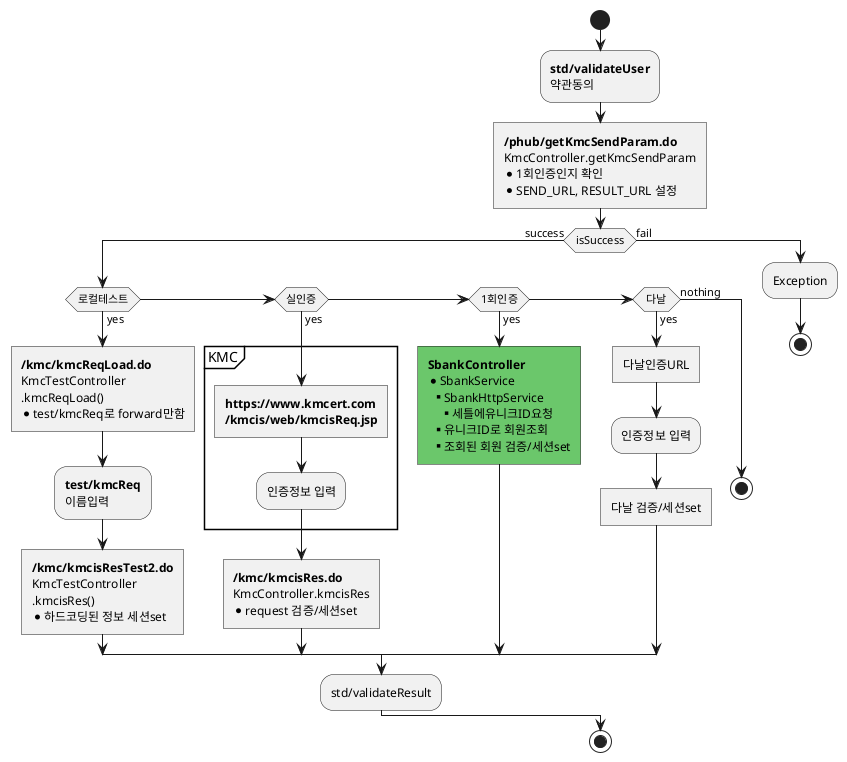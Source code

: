@startuml

start

:**std/validateUser**
약관동의;

:**/phub/getKmcSendParam.do**
KmcController.getKmcSendParam
*1회인증인지 확인
*SEND_URL, RESULT_URL 설정]

if(isSuccess) then (success)

  if(로컬테스트) then (yes)

    :**/kmc/kmcReqLoad.do**
    KmcTestController
    .kmcReqLoad()
    *test/kmcReq로 forward만함]

    :**test/kmcReq**
    이름입력;

    :**/kmc/kmcisResTest2.do**
    KmcTestController
    .kmcisRes()
    *하드코딩된 정보 세션set]
  elseif(실인증) then (yes)

    partition KMC {
      :**https://www.kmcert.com**
      **/kmcis/web/kmcisReq.jsp**]

      :인증정보 입력;
    }

    :**/kmc/kmcisRes.do**
    KmcController.kmcisRes
    *request 검증/세션set]
  elseif(1회인증) then (yes)

    #6bc76b:**SbankController**
    *SbankService
    **SbankHttpService
    ***세틀에유니크ID요청
    **유니크ID로 회원조회
    **조회된 회원 검증/세션set]
  elseif(다날) then (yes)

    :다날인증URL]
    :인증정보 입력;
    :다날 검증/세션set]
  else (nothing)

    stop
  endif


  :std/validateResult;

else (fail)

  :Exception;
  stop

endif

stop

@enduml

